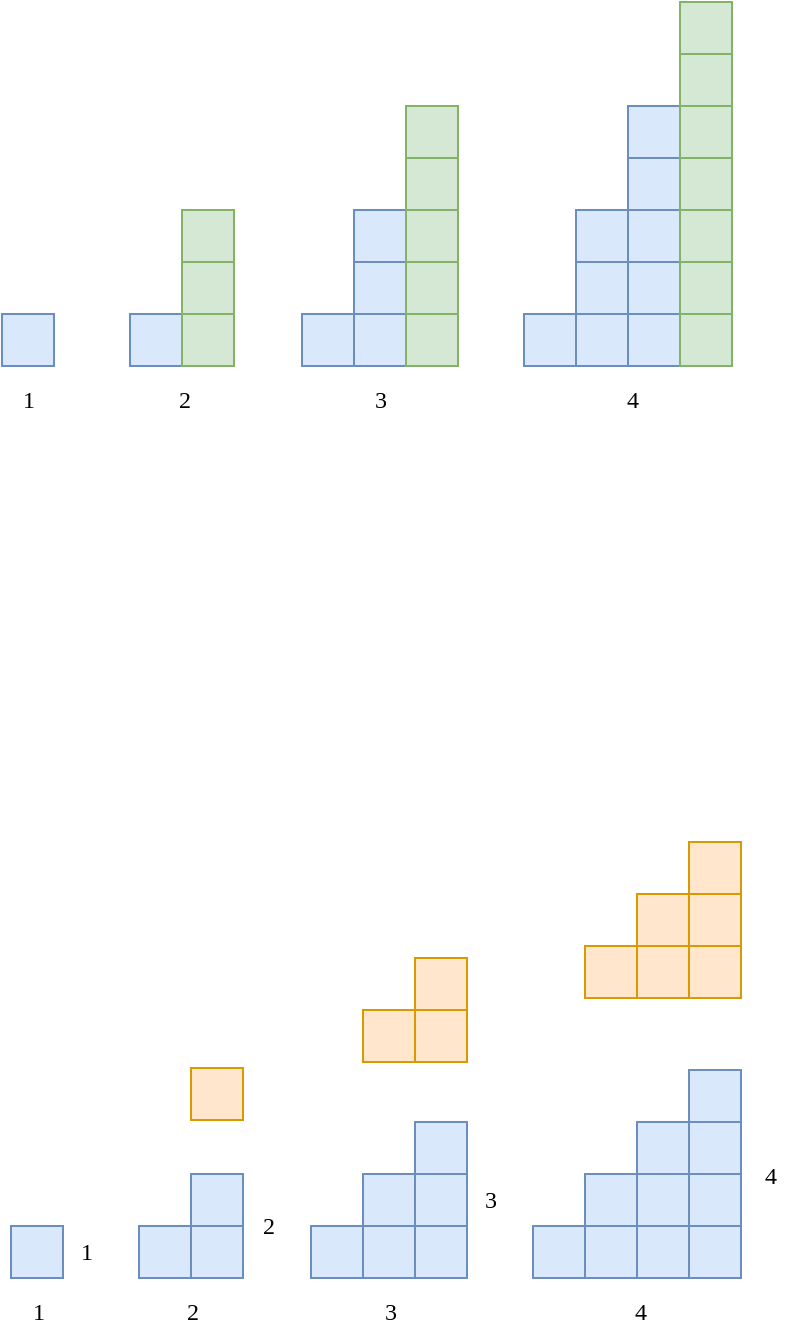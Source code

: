 <mxfile>
    <diagram id="QoUeqXjnlFT2_UpCq1jX" name="第 1 页">
        <mxGraphModel dx="942" dy="445" grid="0" gridSize="10" guides="1" tooltips="1" connect="1" arrows="1" fold="1" page="1" pageScale="1" pageWidth="827" pageHeight="1169" math="0" shadow="0">
            <root>
                <mxCell id="0"/>
                <mxCell id="1" parent="0"/>
                <mxCell id="3" value="" style="whiteSpace=wrap;html=1;aspect=fixed;fillColor=#dae8fc;strokeColor=#6c8ebf;" vertex="1" parent="1">
                    <mxGeometry x="58" y="206" width="26" height="26" as="geometry"/>
                </mxCell>
                <mxCell id="4" value="" style="whiteSpace=wrap;html=1;aspect=fixed;fillColor=#dae8fc;strokeColor=#6c8ebf;" vertex="1" parent="1">
                    <mxGeometry x="122" y="206" width="26" height="26" as="geometry"/>
                </mxCell>
                <mxCell id="5" value="1" style="text;html=1;align=center;verticalAlign=middle;resizable=0;points=[];autosize=1;strokeColor=none;fillColor=none;fontFamily=Roboto Mono;" vertex="1" parent="1">
                    <mxGeometry x="62.5" y="240" width="17" height="18" as="geometry"/>
                </mxCell>
                <mxCell id="6" value="2" style="text;html=1;align=center;verticalAlign=middle;resizable=0;points=[];autosize=1;strokeColor=none;fillColor=none;fontFamily=Roboto Mono;" vertex="1" parent="1">
                    <mxGeometry x="140" y="240" width="17" height="18" as="geometry"/>
                </mxCell>
                <mxCell id="7" value="" style="whiteSpace=wrap;html=1;aspect=fixed;fillColor=#d5e8d4;strokeColor=#82b366;" vertex="1" parent="1">
                    <mxGeometry x="148" y="206" width="26" height="26" as="geometry"/>
                </mxCell>
                <mxCell id="8" value="" style="whiteSpace=wrap;html=1;aspect=fixed;fillColor=#d5e8d4;strokeColor=#82b366;" vertex="1" parent="1">
                    <mxGeometry x="148" y="180" width="26" height="26" as="geometry"/>
                </mxCell>
                <mxCell id="9" value="" style="whiteSpace=wrap;html=1;aspect=fixed;fillColor=#d5e8d4;strokeColor=#82b366;" vertex="1" parent="1">
                    <mxGeometry x="148" y="154" width="26" height="26" as="geometry"/>
                </mxCell>
                <mxCell id="10" value="" style="whiteSpace=wrap;html=1;aspect=fixed;fillColor=#dae8fc;strokeColor=#6c8ebf;" vertex="1" parent="1">
                    <mxGeometry x="208" y="206" width="26" height="26" as="geometry"/>
                </mxCell>
                <mxCell id="11" value="3" style="text;html=1;align=center;verticalAlign=middle;resizable=0;points=[];autosize=1;strokeColor=none;fillColor=none;fontFamily=Roboto Mono;" vertex="1" parent="1">
                    <mxGeometry x="238.5" y="240" width="17" height="18" as="geometry"/>
                </mxCell>
                <mxCell id="12" value="" style="whiteSpace=wrap;html=1;aspect=fixed;fillColor=#dae8fc;strokeColor=#6c8ebf;" vertex="1" parent="1">
                    <mxGeometry x="234" y="206" width="26" height="26" as="geometry"/>
                </mxCell>
                <mxCell id="13" value="" style="whiteSpace=wrap;html=1;aspect=fixed;fillColor=#dae8fc;strokeColor=#6c8ebf;" vertex="1" parent="1">
                    <mxGeometry x="234" y="180" width="26" height="26" as="geometry"/>
                </mxCell>
                <mxCell id="14" value="" style="whiteSpace=wrap;html=1;aspect=fixed;fillColor=#dae8fc;strokeColor=#6c8ebf;" vertex="1" parent="1">
                    <mxGeometry x="234" y="154" width="26" height="26" as="geometry"/>
                </mxCell>
                <mxCell id="15" value="" style="whiteSpace=wrap;html=1;aspect=fixed;fillColor=#d5e8d4;strokeColor=#82b366;" vertex="1" parent="1">
                    <mxGeometry x="260" y="206" width="26" height="26" as="geometry"/>
                </mxCell>
                <mxCell id="16" value="" style="whiteSpace=wrap;html=1;aspect=fixed;fillColor=#d5e8d4;strokeColor=#82b366;" vertex="1" parent="1">
                    <mxGeometry x="260" y="180" width="26" height="26" as="geometry"/>
                </mxCell>
                <mxCell id="17" value="" style="whiteSpace=wrap;html=1;aspect=fixed;fillColor=#d5e8d4;strokeColor=#82b366;" vertex="1" parent="1">
                    <mxGeometry x="260" y="154" width="26" height="26" as="geometry"/>
                </mxCell>
                <mxCell id="18" value="" style="whiteSpace=wrap;html=1;aspect=fixed;fillColor=#d5e8d4;strokeColor=#82b366;" vertex="1" parent="1">
                    <mxGeometry x="260" y="102" width="26" height="26" as="geometry"/>
                </mxCell>
                <mxCell id="19" value="" style="whiteSpace=wrap;html=1;aspect=fixed;fillColor=#d5e8d4;strokeColor=#82b366;" vertex="1" parent="1">
                    <mxGeometry x="260" y="128" width="26" height="26" as="geometry"/>
                </mxCell>
                <mxCell id="20" value="" style="whiteSpace=wrap;html=1;aspect=fixed;fillColor=#dae8fc;strokeColor=#6c8ebf;" vertex="1" parent="1">
                    <mxGeometry x="319" y="206" width="26" height="26" as="geometry"/>
                </mxCell>
                <mxCell id="21" value="4" style="text;html=1;align=center;verticalAlign=middle;resizable=0;points=[];autosize=1;strokeColor=none;fillColor=none;fontFamily=Roboto Mono;" vertex="1" parent="1">
                    <mxGeometry x="364" y="240" width="17" height="18" as="geometry"/>
                </mxCell>
                <mxCell id="22" value="" style="whiteSpace=wrap;html=1;aspect=fixed;fillColor=#dae8fc;strokeColor=#6c8ebf;" vertex="1" parent="1">
                    <mxGeometry x="345" y="206" width="26" height="26" as="geometry"/>
                </mxCell>
                <mxCell id="23" value="" style="whiteSpace=wrap;html=1;aspect=fixed;fillColor=#dae8fc;strokeColor=#6c8ebf;" vertex="1" parent="1">
                    <mxGeometry x="345" y="180" width="26" height="26" as="geometry"/>
                </mxCell>
                <mxCell id="24" value="" style="whiteSpace=wrap;html=1;aspect=fixed;fillColor=#dae8fc;strokeColor=#6c8ebf;" vertex="1" parent="1">
                    <mxGeometry x="345" y="154" width="26" height="26" as="geometry"/>
                </mxCell>
                <mxCell id="25" value="" style="whiteSpace=wrap;html=1;aspect=fixed;fillColor=#dae8fc;strokeColor=#6c8ebf;" vertex="1" parent="1">
                    <mxGeometry x="371" y="206" width="26" height="26" as="geometry"/>
                </mxCell>
                <mxCell id="26" value="" style="whiteSpace=wrap;html=1;aspect=fixed;fillColor=#dae8fc;strokeColor=#6c8ebf;" vertex="1" parent="1">
                    <mxGeometry x="371" y="180" width="26" height="26" as="geometry"/>
                </mxCell>
                <mxCell id="27" value="" style="whiteSpace=wrap;html=1;aspect=fixed;fillColor=#dae8fc;strokeColor=#6c8ebf;" vertex="1" parent="1">
                    <mxGeometry x="371" y="154" width="26" height="26" as="geometry"/>
                </mxCell>
                <mxCell id="28" value="" style="whiteSpace=wrap;html=1;aspect=fixed;fillColor=#dae8fc;strokeColor=#6c8ebf;" vertex="1" parent="1">
                    <mxGeometry x="371" y="102" width="26" height="26" as="geometry"/>
                </mxCell>
                <mxCell id="29" value="" style="whiteSpace=wrap;html=1;aspect=fixed;fillColor=#dae8fc;strokeColor=#6c8ebf;" vertex="1" parent="1">
                    <mxGeometry x="371" y="128" width="26" height="26" as="geometry"/>
                </mxCell>
                <mxCell id="30" value="" style="whiteSpace=wrap;html=1;aspect=fixed;fillColor=#d5e8d4;strokeColor=#82b366;" vertex="1" parent="1">
                    <mxGeometry x="397" y="206" width="26" height="26" as="geometry"/>
                </mxCell>
                <mxCell id="31" value="" style="whiteSpace=wrap;html=1;aspect=fixed;fillColor=#d5e8d4;strokeColor=#82b366;" vertex="1" parent="1">
                    <mxGeometry x="397" y="180" width="26" height="26" as="geometry"/>
                </mxCell>
                <mxCell id="32" value="" style="whiteSpace=wrap;html=1;aspect=fixed;fillColor=#d5e8d4;strokeColor=#82b366;" vertex="1" parent="1">
                    <mxGeometry x="397" y="154" width="26" height="26" as="geometry"/>
                </mxCell>
                <mxCell id="33" value="" style="whiteSpace=wrap;html=1;aspect=fixed;fillColor=#d5e8d4;strokeColor=#82b366;" vertex="1" parent="1">
                    <mxGeometry x="397" y="102" width="26" height="26" as="geometry"/>
                </mxCell>
                <mxCell id="34" value="" style="whiteSpace=wrap;html=1;aspect=fixed;fillColor=#d5e8d4;strokeColor=#82b366;" vertex="1" parent="1">
                    <mxGeometry x="397" y="128" width="26" height="26" as="geometry"/>
                </mxCell>
                <mxCell id="35" value="" style="whiteSpace=wrap;html=1;aspect=fixed;fillColor=#d5e8d4;strokeColor=#82b366;" vertex="1" parent="1">
                    <mxGeometry x="397" y="76" width="26" height="26" as="geometry"/>
                </mxCell>
                <mxCell id="36" value="" style="whiteSpace=wrap;html=1;aspect=fixed;fillColor=#d5e8d4;strokeColor=#82b366;" vertex="1" parent="1">
                    <mxGeometry x="397" y="50" width="26" height="26" as="geometry"/>
                </mxCell>
                <mxCell id="37" value="" style="whiteSpace=wrap;html=1;aspect=fixed;fillColor=#dae8fc;strokeColor=#6c8ebf;" vertex="1" parent="1">
                    <mxGeometry x="62.5" y="662" width="26" height="26" as="geometry"/>
                </mxCell>
                <mxCell id="38" value="" style="whiteSpace=wrap;html=1;aspect=fixed;fillColor=#dae8fc;strokeColor=#6c8ebf;" vertex="1" parent="1">
                    <mxGeometry x="126.5" y="662" width="26" height="26" as="geometry"/>
                </mxCell>
                <mxCell id="39" value="1" style="text;html=1;align=center;verticalAlign=middle;resizable=0;points=[];autosize=1;strokeColor=none;fillColor=none;fontFamily=Roboto Mono;" vertex="1" parent="1">
                    <mxGeometry x="67" y="696" width="17" height="18" as="geometry"/>
                </mxCell>
                <mxCell id="40" value="2" style="text;html=1;align=center;verticalAlign=middle;resizable=0;points=[];autosize=1;strokeColor=none;fillColor=none;fontFamily=Roboto Mono;" vertex="1" parent="1">
                    <mxGeometry x="144.5" y="696" width="17" height="18" as="geometry"/>
                </mxCell>
                <mxCell id="41" value="" style="whiteSpace=wrap;html=1;aspect=fixed;fillColor=#dae8fc;strokeColor=#6c8ebf;" vertex="1" parent="1">
                    <mxGeometry x="152.5" y="662" width="26" height="26" as="geometry"/>
                </mxCell>
                <mxCell id="42" value="" style="whiteSpace=wrap;html=1;aspect=fixed;fillColor=#dae8fc;strokeColor=#6c8ebf;" vertex="1" parent="1">
                    <mxGeometry x="152.5" y="636" width="26" height="26" as="geometry"/>
                </mxCell>
                <mxCell id="43" value="" style="whiteSpace=wrap;html=1;aspect=fixed;fillColor=#ffe6cc;strokeColor=#d79b00;" vertex="1" parent="1">
                    <mxGeometry x="152.5" y="583" width="26" height="26" as="geometry"/>
                </mxCell>
                <mxCell id="44" value="" style="whiteSpace=wrap;html=1;aspect=fixed;fillColor=#dae8fc;strokeColor=#6c8ebf;" vertex="1" parent="1">
                    <mxGeometry x="212.5" y="662" width="26" height="26" as="geometry"/>
                </mxCell>
                <mxCell id="45" value="3" style="text;html=1;align=center;verticalAlign=middle;resizable=0;points=[];autosize=1;strokeColor=none;fillColor=none;fontFamily=Roboto Mono;" vertex="1" parent="1">
                    <mxGeometry x="243" y="696" width="17" height="18" as="geometry"/>
                </mxCell>
                <mxCell id="46" value="" style="whiteSpace=wrap;html=1;aspect=fixed;fillColor=#dae8fc;strokeColor=#6c8ebf;" vertex="1" parent="1">
                    <mxGeometry x="238.5" y="662" width="26" height="26" as="geometry"/>
                </mxCell>
                <mxCell id="47" value="" style="whiteSpace=wrap;html=1;aspect=fixed;fillColor=#dae8fc;strokeColor=#6c8ebf;" vertex="1" parent="1">
                    <mxGeometry x="238.5" y="636" width="26" height="26" as="geometry"/>
                </mxCell>
                <mxCell id="49" value="" style="whiteSpace=wrap;html=1;aspect=fixed;fillColor=#dae8fc;strokeColor=#6c8ebf;" vertex="1" parent="1">
                    <mxGeometry x="264.5" y="662" width="26" height="26" as="geometry"/>
                </mxCell>
                <mxCell id="50" value="" style="whiteSpace=wrap;html=1;aspect=fixed;fillColor=#dae8fc;strokeColor=#6c8ebf;" vertex="1" parent="1">
                    <mxGeometry x="264.5" y="636" width="26" height="26" as="geometry"/>
                </mxCell>
                <mxCell id="51" value="" style="whiteSpace=wrap;html=1;aspect=fixed;fillColor=#dae8fc;strokeColor=#6c8ebf;" vertex="1" parent="1">
                    <mxGeometry x="264.5" y="610" width="26" height="26" as="geometry"/>
                </mxCell>
                <mxCell id="54" value="" style="whiteSpace=wrap;html=1;aspect=fixed;fillColor=#dae8fc;strokeColor=#6c8ebf;" vertex="1" parent="1">
                    <mxGeometry x="323.5" y="662" width="26" height="26" as="geometry"/>
                </mxCell>
                <mxCell id="55" value="4" style="text;html=1;align=center;verticalAlign=middle;resizable=0;points=[];autosize=1;strokeColor=none;fillColor=none;fontFamily=Roboto Mono;" vertex="1" parent="1">
                    <mxGeometry x="368.5" y="696" width="17" height="18" as="geometry"/>
                </mxCell>
                <mxCell id="56" value="" style="whiteSpace=wrap;html=1;aspect=fixed;fillColor=#dae8fc;strokeColor=#6c8ebf;" vertex="1" parent="1">
                    <mxGeometry x="349.5" y="662" width="26" height="26" as="geometry"/>
                </mxCell>
                <mxCell id="57" value="" style="whiteSpace=wrap;html=1;aspect=fixed;fillColor=#dae8fc;strokeColor=#6c8ebf;" vertex="1" parent="1">
                    <mxGeometry x="349.5" y="636" width="26" height="26" as="geometry"/>
                </mxCell>
                <mxCell id="59" value="" style="whiteSpace=wrap;html=1;aspect=fixed;fillColor=#dae8fc;strokeColor=#6c8ebf;" vertex="1" parent="1">
                    <mxGeometry x="375.5" y="662" width="26" height="26" as="geometry"/>
                </mxCell>
                <mxCell id="60" value="" style="whiteSpace=wrap;html=1;aspect=fixed;fillColor=#dae8fc;strokeColor=#6c8ebf;" vertex="1" parent="1">
                    <mxGeometry x="375.5" y="636" width="26" height="26" as="geometry"/>
                </mxCell>
                <mxCell id="61" value="" style="whiteSpace=wrap;html=1;aspect=fixed;fillColor=#dae8fc;strokeColor=#6c8ebf;" vertex="1" parent="1">
                    <mxGeometry x="375.5" y="610" width="26" height="26" as="geometry"/>
                </mxCell>
                <mxCell id="64" value="" style="whiteSpace=wrap;html=1;aspect=fixed;fillColor=#dae8fc;strokeColor=#6c8ebf;" vertex="1" parent="1">
                    <mxGeometry x="401.5" y="662" width="26" height="26" as="geometry"/>
                </mxCell>
                <mxCell id="65" value="" style="whiteSpace=wrap;html=1;aspect=fixed;fillColor=#dae8fc;strokeColor=#6c8ebf;" vertex="1" parent="1">
                    <mxGeometry x="401.5" y="636" width="26" height="26" as="geometry"/>
                </mxCell>
                <mxCell id="66" value="" style="whiteSpace=wrap;html=1;aspect=fixed;fillColor=#dae8fc;strokeColor=#6c8ebf;" vertex="1" parent="1">
                    <mxGeometry x="401.5" y="610" width="26" height="26" as="geometry"/>
                </mxCell>
                <mxCell id="68" value="" style="whiteSpace=wrap;html=1;aspect=fixed;fillColor=#dae8fc;strokeColor=#6c8ebf;" vertex="1" parent="1">
                    <mxGeometry x="401.5" y="584" width="26" height="26" as="geometry"/>
                </mxCell>
                <mxCell id="71" value="1" style="text;html=1;align=center;verticalAlign=middle;resizable=0;points=[];autosize=1;strokeColor=none;fillColor=none;fontFamily=Roboto Mono;" vertex="1" parent="1">
                    <mxGeometry x="91" y="666" width="17" height="18" as="geometry"/>
                </mxCell>
                <mxCell id="72" value="2" style="text;html=1;align=center;verticalAlign=middle;resizable=0;points=[];autosize=1;strokeColor=none;fillColor=none;fontFamily=Roboto Mono;" vertex="1" parent="1">
                    <mxGeometry x="182" y="653" width="17" height="18" as="geometry"/>
                </mxCell>
                <mxCell id="73" value="3" style="text;html=1;align=center;verticalAlign=middle;resizable=0;points=[];autosize=1;strokeColor=none;fillColor=none;fontFamily=Roboto Mono;" vertex="1" parent="1">
                    <mxGeometry x="293" y="640" width="17" height="18" as="geometry"/>
                </mxCell>
                <mxCell id="78" value="4" style="text;html=1;align=center;verticalAlign=middle;resizable=0;points=[];autosize=1;strokeColor=none;fillColor=none;fontFamily=Roboto Mono;" vertex="1" parent="1">
                    <mxGeometry x="433" y="628" width="17" height="18" as="geometry"/>
                </mxCell>
                <mxCell id="79" value="" style="group" vertex="1" connectable="0" parent="1">
                    <mxGeometry x="349.5" y="470" width="78" height="78" as="geometry"/>
                </mxCell>
                <mxCell id="58" value="" style="whiteSpace=wrap;html=1;aspect=fixed;fillColor=#ffe6cc;strokeColor=#d79b00;" vertex="1" parent="79">
                    <mxGeometry y="52" width="26" height="26" as="geometry"/>
                </mxCell>
                <mxCell id="62" value="" style="whiteSpace=wrap;html=1;aspect=fixed;fillColor=#ffe6cc;strokeColor=#d79b00;" vertex="1" parent="79">
                    <mxGeometry x="26" y="26" width="26" height="26" as="geometry"/>
                </mxCell>
                <mxCell id="63" value="" style="whiteSpace=wrap;html=1;aspect=fixed;fillColor=#ffe6cc;strokeColor=#d79b00;" vertex="1" parent="79">
                    <mxGeometry x="26" y="52" width="26" height="26" as="geometry"/>
                </mxCell>
                <mxCell id="67" value="" style="whiteSpace=wrap;html=1;aspect=fixed;fillColor=#ffe6cc;strokeColor=#d79b00;" vertex="1" parent="79">
                    <mxGeometry x="52" y="52" width="26" height="26" as="geometry"/>
                </mxCell>
                <mxCell id="69" value="" style="whiteSpace=wrap;html=1;aspect=fixed;fillColor=#ffe6cc;strokeColor=#d79b00;" vertex="1" parent="79">
                    <mxGeometry x="52" y="26" width="26" height="26" as="geometry"/>
                </mxCell>
                <mxCell id="70" value="" style="whiteSpace=wrap;html=1;aspect=fixed;fillColor=#ffe6cc;strokeColor=#d79b00;" vertex="1" parent="79">
                    <mxGeometry x="52" width="26" height="26" as="geometry"/>
                </mxCell>
                <mxCell id="80" value="" style="group" vertex="1" connectable="0" parent="1">
                    <mxGeometry x="238.5" y="528" width="52" height="52" as="geometry"/>
                </mxCell>
                <mxCell id="48" value="" style="whiteSpace=wrap;html=1;aspect=fixed;fillColor=#ffe6cc;strokeColor=#d79b00;" vertex="1" parent="80">
                    <mxGeometry y="26" width="26" height="26" as="geometry"/>
                </mxCell>
                <mxCell id="52" value="" style="whiteSpace=wrap;html=1;aspect=fixed;fillColor=#ffe6cc;strokeColor=#d79b00;" vertex="1" parent="80">
                    <mxGeometry x="26" width="26" height="26" as="geometry"/>
                </mxCell>
                <mxCell id="53" value="" style="whiteSpace=wrap;html=1;aspect=fixed;fillColor=#ffe6cc;strokeColor=#d79b00;" vertex="1" parent="80">
                    <mxGeometry x="26" y="26" width="26" height="26" as="geometry"/>
                </mxCell>
            </root>
        </mxGraphModel>
    </diagram>
</mxfile>